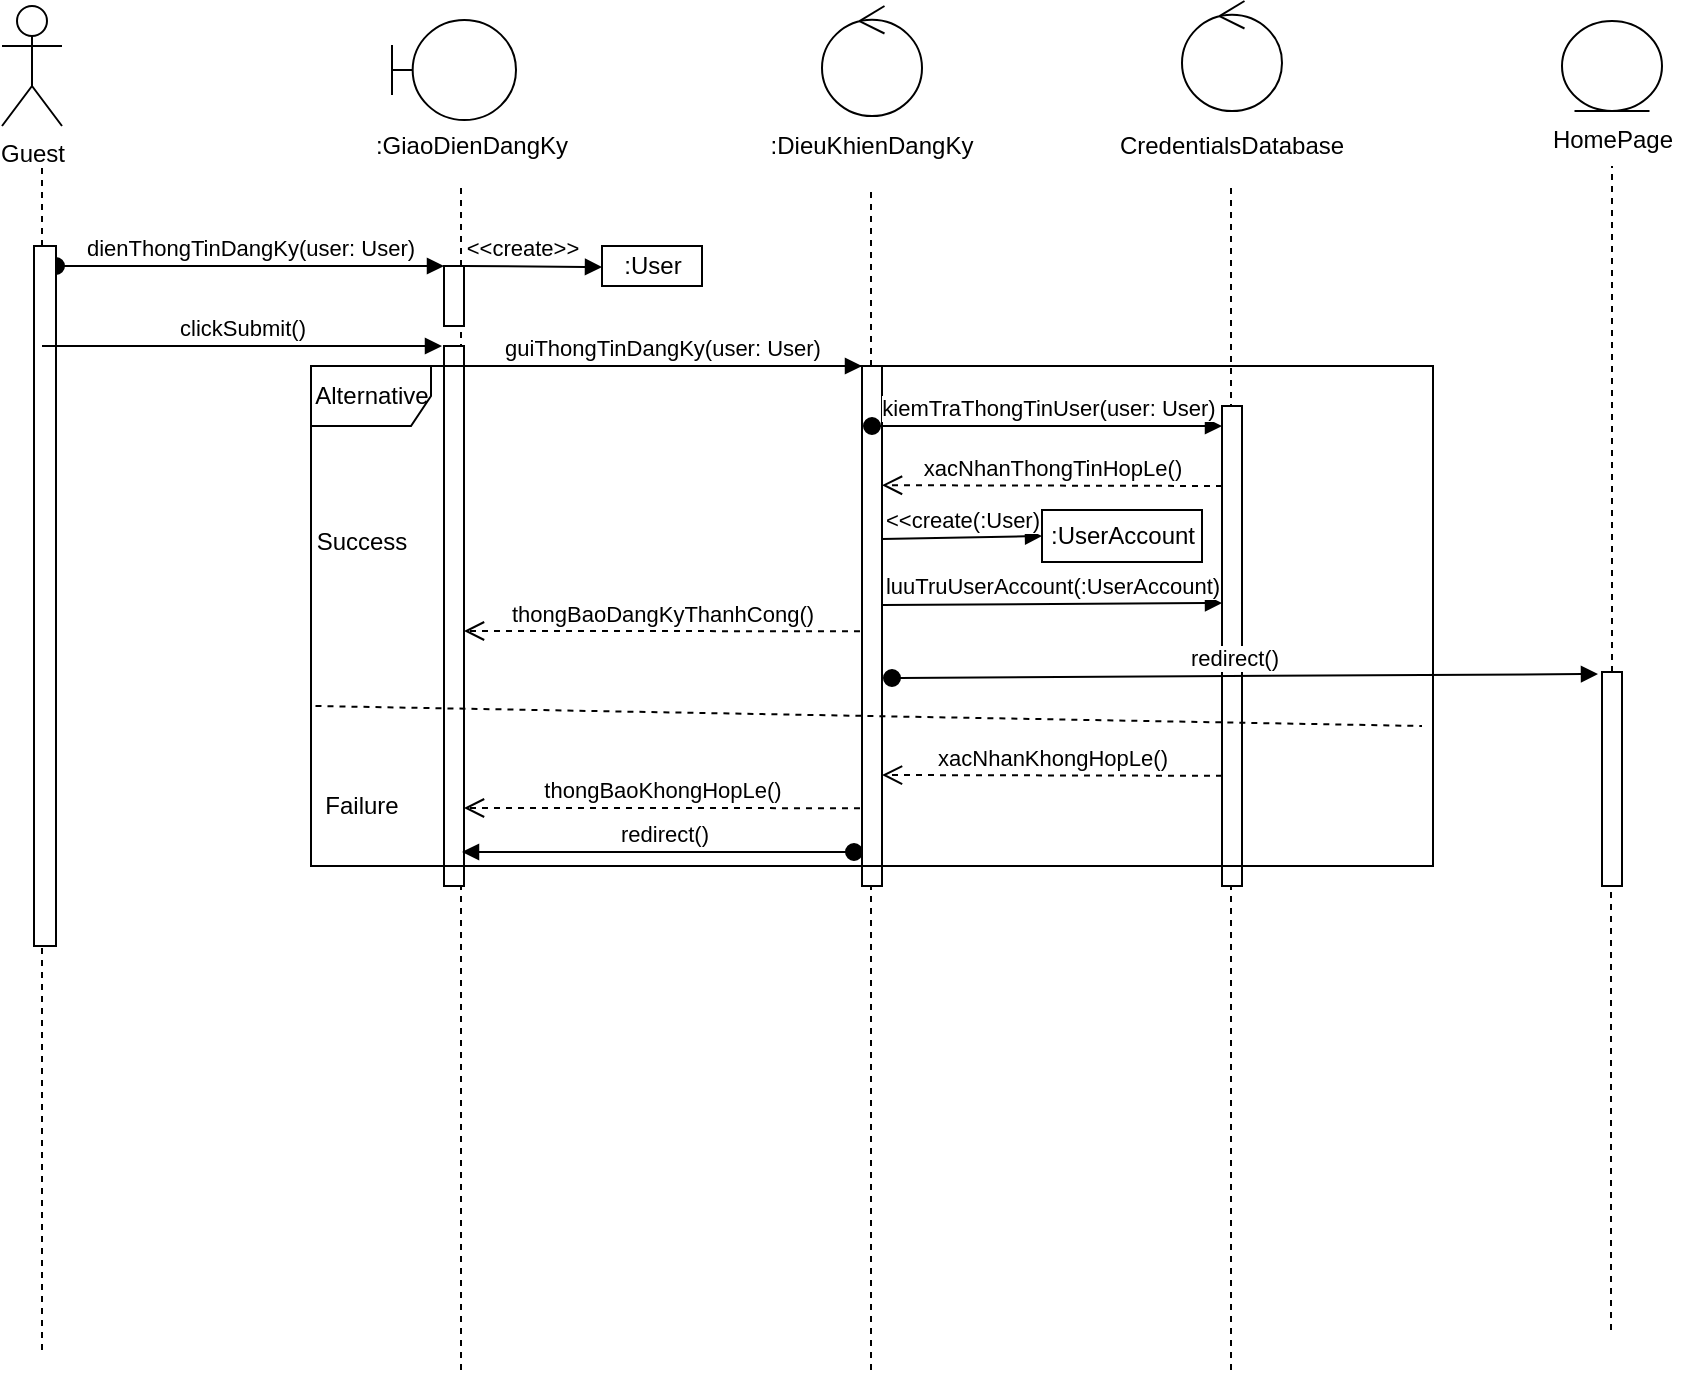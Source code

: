 <mxfile version="13.9.1" type="github">
  <diagram id="Mi9xJWpBx_9w5uoCApjv" name="Page-1">
    <mxGraphModel dx="1036" dy="462" grid="1" gridSize="10" guides="1" tooltips="1" connect="1" arrows="1" fold="1" page="1" pageScale="1" pageWidth="850" pageHeight="1100" math="0" shadow="0">
      <root>
        <mxCell id="0" />
        <mxCell id="1" parent="0" />
        <mxCell id="g6qYfJalkcrM1z8YLCrI-1" value="Guest" style="shape=umlActor;verticalLabelPosition=bottom;verticalAlign=top;html=1;outlineConnect=0;" vertex="1" parent="1">
          <mxGeometry x="70" y="40" width="30" height="60" as="geometry" />
        </mxCell>
        <mxCell id="g6qYfJalkcrM1z8YLCrI-2" value="" style="endArrow=none;dashed=1;html=1;" edge="1" parent="1" source="g6qYfJalkcrM1z8YLCrI-19">
          <mxGeometry width="50" height="50" relative="1" as="geometry">
            <mxPoint x="90" y="712" as="sourcePoint" />
            <mxPoint x="90" y="120" as="targetPoint" />
          </mxGeometry>
        </mxCell>
        <mxCell id="g6qYfJalkcrM1z8YLCrI-3" value="" style="shape=umlBoundary;whiteSpace=wrap;html=1;" vertex="1" parent="1">
          <mxGeometry x="265" y="47" width="62" height="50" as="geometry" />
        </mxCell>
        <mxCell id="g6qYfJalkcrM1z8YLCrI-4" value="" style="ellipse;shape=umlControl;whiteSpace=wrap;html=1;" vertex="1" parent="1">
          <mxGeometry x="480" y="40" width="50" height="55" as="geometry" />
        </mxCell>
        <mxCell id="g6qYfJalkcrM1z8YLCrI-5" value="" style="ellipse;shape=umlEntity;whiteSpace=wrap;html=1;" vertex="1" parent="1">
          <mxGeometry x="850" y="47.5" width="50" height="45" as="geometry" />
        </mxCell>
        <mxCell id="g6qYfJalkcrM1z8YLCrI-6" value="" style="endArrow=none;dashed=1;html=1;" edge="1" parent="1">
          <mxGeometry width="50" height="50" relative="1" as="geometry">
            <mxPoint x="299.5" y="722" as="sourcePoint" />
            <mxPoint x="299.5" y="130" as="targetPoint" />
          </mxGeometry>
        </mxCell>
        <mxCell id="g6qYfJalkcrM1z8YLCrI-8" value=":GiaoDienDangKy" style="text;html=1;strokeColor=none;fillColor=none;align=center;verticalAlign=middle;whiteSpace=wrap;rounded=0;" vertex="1" parent="1">
          <mxGeometry x="280" y="100" width="50" height="20" as="geometry" />
        </mxCell>
        <mxCell id="g6qYfJalkcrM1z8YLCrI-9" value=":DieuKhienDangKy" style="text;html=1;strokeColor=none;fillColor=none;align=center;verticalAlign=middle;whiteSpace=wrap;rounded=0;" vertex="1" parent="1">
          <mxGeometry x="485" y="100" width="40" height="20" as="geometry" />
        </mxCell>
        <mxCell id="g6qYfJalkcrM1z8YLCrI-11" value="" style="ellipse;shape=umlControl;whiteSpace=wrap;html=1;" vertex="1" parent="1">
          <mxGeometry x="660" y="37.5" width="50" height="55" as="geometry" />
        </mxCell>
        <mxCell id="g6qYfJalkcrM1z8YLCrI-12" value="CredentialsDatabase" style="text;html=1;strokeColor=none;fillColor=none;align=center;verticalAlign=middle;whiteSpace=wrap;rounded=0;" vertex="1" parent="1">
          <mxGeometry x="665" y="100" width="40" height="20" as="geometry" />
        </mxCell>
        <mxCell id="g6qYfJalkcrM1z8YLCrI-13" value="HomePage" style="text;html=1;strokeColor=none;fillColor=none;align=center;verticalAlign=middle;whiteSpace=wrap;rounded=0;" vertex="1" parent="1">
          <mxGeometry x="837.5" y="97" width="75" height="20" as="geometry" />
        </mxCell>
        <mxCell id="g6qYfJalkcrM1z8YLCrI-14" value="" style="endArrow=none;dashed=1;html=1;" edge="1" parent="1" source="g6qYfJalkcrM1z8YLCrI-27">
          <mxGeometry width="50" height="50" relative="1" as="geometry">
            <mxPoint x="504.5" y="722" as="sourcePoint" />
            <mxPoint x="504.5" y="130" as="targetPoint" />
          </mxGeometry>
        </mxCell>
        <mxCell id="g6qYfJalkcrM1z8YLCrI-16" value="" style="endArrow=none;dashed=1;html=1;" edge="1" parent="1">
          <mxGeometry width="50" height="50" relative="1" as="geometry">
            <mxPoint x="684.5" y="722" as="sourcePoint" />
            <mxPoint x="684.5" y="130" as="targetPoint" />
          </mxGeometry>
        </mxCell>
        <mxCell id="g6qYfJalkcrM1z8YLCrI-17" value="" style="html=1;points=[];perimeter=orthogonalPerimeter;" vertex="1" parent="1">
          <mxGeometry x="291" y="170" width="10" height="30" as="geometry" />
        </mxCell>
        <mxCell id="g6qYfJalkcrM1z8YLCrI-18" value="dienThongTinDangKy(user: User)" style="html=1;verticalAlign=bottom;startArrow=oval;endArrow=block;startSize=8;" edge="1" target="g6qYfJalkcrM1z8YLCrI-17" parent="1" source="g6qYfJalkcrM1z8YLCrI-19">
          <mxGeometry relative="1" as="geometry">
            <mxPoint x="100" y="210" as="sourcePoint" />
            <Array as="points">
              <mxPoint x="130" y="170" />
            </Array>
          </mxGeometry>
        </mxCell>
        <mxCell id="g6qYfJalkcrM1z8YLCrI-19" value="" style="html=1;points=[];perimeter=orthogonalPerimeter;" vertex="1" parent="1">
          <mxGeometry x="86" y="160" width="11" height="350" as="geometry" />
        </mxCell>
        <mxCell id="g6qYfJalkcrM1z8YLCrI-20" value="" style="endArrow=none;dashed=1;html=1;" edge="1" parent="1" target="g6qYfJalkcrM1z8YLCrI-19">
          <mxGeometry width="50" height="50" relative="1" as="geometry">
            <mxPoint x="90" y="712" as="sourcePoint" />
            <mxPoint x="90" y="120" as="targetPoint" />
          </mxGeometry>
        </mxCell>
        <mxCell id="g6qYfJalkcrM1z8YLCrI-21" value="clickSubmit()" style="html=1;verticalAlign=bottom;endArrow=block;" edge="1" parent="1">
          <mxGeometry width="80" relative="1" as="geometry">
            <mxPoint x="90" y="210" as="sourcePoint" />
            <mxPoint x="290" y="210" as="targetPoint" />
          </mxGeometry>
        </mxCell>
        <mxCell id="g6qYfJalkcrM1z8YLCrI-23" value="" style="html=1;points=[];perimeter=orthogonalPerimeter;" vertex="1" parent="1">
          <mxGeometry x="291" y="210" width="10" height="270" as="geometry" />
        </mxCell>
        <mxCell id="g6qYfJalkcrM1z8YLCrI-26" value="guiThongTinDangKy(user: User)" style="html=1;verticalAlign=bottom;endArrow=block;" edge="1" parent="1">
          <mxGeometry width="80" relative="1" as="geometry">
            <mxPoint x="300" y="220" as="sourcePoint" />
            <mxPoint x="500" y="220" as="targetPoint" />
          </mxGeometry>
        </mxCell>
        <mxCell id="g6qYfJalkcrM1z8YLCrI-27" value="" style="html=1;points=[];perimeter=orthogonalPerimeter;" vertex="1" parent="1">
          <mxGeometry x="500" y="220" width="10" height="260" as="geometry" />
        </mxCell>
        <mxCell id="g6qYfJalkcrM1z8YLCrI-28" value="" style="endArrow=none;dashed=1;html=1;" edge="1" parent="1" target="g6qYfJalkcrM1z8YLCrI-27">
          <mxGeometry width="50" height="50" relative="1" as="geometry">
            <mxPoint x="504.5" y="722" as="sourcePoint" />
            <mxPoint x="504.5" y="130" as="targetPoint" />
          </mxGeometry>
        </mxCell>
        <mxCell id="g6qYfJalkcrM1z8YLCrI-29" value="&amp;lt;&amp;lt;create&amp;gt;&amp;gt;" style="html=1;verticalAlign=bottom;endArrow=block;" edge="1" parent="1">
          <mxGeometry x="-0.159" width="80" relative="1" as="geometry">
            <mxPoint x="301" y="170" as="sourcePoint" />
            <mxPoint x="370" y="170.5" as="targetPoint" />
            <mxPoint as="offset" />
          </mxGeometry>
        </mxCell>
        <mxCell id="g6qYfJalkcrM1z8YLCrI-30" value=":User" style="html=1;" vertex="1" parent="1">
          <mxGeometry x="370" y="160" width="50" height="20" as="geometry" />
        </mxCell>
        <mxCell id="g6qYfJalkcrM1z8YLCrI-31" value="" style="html=1;points=[];perimeter=orthogonalPerimeter;" vertex="1" parent="1">
          <mxGeometry x="680" y="240" width="10" height="240" as="geometry" />
        </mxCell>
        <mxCell id="g6qYfJalkcrM1z8YLCrI-32" value="kiemTraThongTinUser(user: User)" style="html=1;verticalAlign=bottom;startArrow=oval;endArrow=block;startSize=8;" edge="1" target="g6qYfJalkcrM1z8YLCrI-31" parent="1">
          <mxGeometry relative="1" as="geometry">
            <mxPoint x="505" y="250" as="sourcePoint" />
          </mxGeometry>
        </mxCell>
        <mxCell id="g6qYfJalkcrM1z8YLCrI-38" value="xacNhanThongTinHopLe()" style="html=1;verticalAlign=bottom;endArrow=open;dashed=1;endSize=8;entryX=1.2;entryY=0.282;entryDx=0;entryDy=0;entryPerimeter=0;" edge="1" parent="1">
          <mxGeometry relative="1" as="geometry">
            <mxPoint x="510" y="279.6" as="targetPoint" />
            <mxPoint x="680" y="280" as="sourcePoint" />
          </mxGeometry>
        </mxCell>
        <mxCell id="g6qYfJalkcrM1z8YLCrI-39" value="thongBaoDangKyThanhCong()" style="html=1;verticalAlign=bottom;endArrow=open;dashed=1;endSize=8;entryX=1.2;entryY=0.282;entryDx=0;entryDy=0;entryPerimeter=0;exitX=-0.1;exitY=0.267;exitDx=0;exitDy=0;exitPerimeter=0;" edge="1" parent="1">
          <mxGeometry relative="1" as="geometry">
            <mxPoint x="301" y="352.5" as="targetPoint" />
            <mxPoint x="499" y="352.6" as="sourcePoint" />
          </mxGeometry>
        </mxCell>
        <mxCell id="g6qYfJalkcrM1z8YLCrI-41" value="xacNhanKhongHopLe()" style="html=1;verticalAlign=bottom;endArrow=open;dashed=1;endSize=8;entryX=1.2;entryY=0.282;entryDx=0;entryDy=0;entryPerimeter=0;" edge="1" parent="1">
          <mxGeometry relative="1" as="geometry">
            <mxPoint x="510" y="424.5" as="targetPoint" />
            <mxPoint x="680" y="424.9" as="sourcePoint" />
          </mxGeometry>
        </mxCell>
        <mxCell id="g6qYfJalkcrM1z8YLCrI-42" value="thongBaoKhongHopLe()" style="html=1;verticalAlign=bottom;endArrow=open;dashed=1;endSize=8;entryX=1.2;entryY=0.282;entryDx=0;entryDy=0;entryPerimeter=0;exitX=-0.1;exitY=0.364;exitDx=0;exitDy=0;exitPerimeter=0;" edge="1" parent="1">
          <mxGeometry relative="1" as="geometry">
            <mxPoint x="301" y="441.0" as="targetPoint" />
            <mxPoint x="499" y="441.08" as="sourcePoint" />
          </mxGeometry>
        </mxCell>
        <mxCell id="g6qYfJalkcrM1z8YLCrI-43" value="&amp;lt;&amp;lt;create(:User)" style="html=1;verticalAlign=bottom;endArrow=block;entryX=0;entryY=0.5;entryDx=0;entryDy=0;" edge="1" parent="1" target="g6qYfJalkcrM1z8YLCrI-48">
          <mxGeometry width="80" relative="1" as="geometry">
            <mxPoint x="510" y="306.5" as="sourcePoint" />
            <mxPoint x="580" y="306.5" as="targetPoint" />
          </mxGeometry>
        </mxCell>
        <mxCell id="g6qYfJalkcrM1z8YLCrI-44" value="Alternative" style="shape=umlFrame;whiteSpace=wrap;html=1;" vertex="1" parent="1">
          <mxGeometry x="224.5" y="220" width="561" height="250" as="geometry" />
        </mxCell>
        <mxCell id="g6qYfJalkcrM1z8YLCrI-48" value=":UserAccount" style="html=1;" vertex="1" parent="1">
          <mxGeometry x="590" y="292" width="80" height="26" as="geometry" />
        </mxCell>
        <mxCell id="g6qYfJalkcrM1z8YLCrI-52" value="redirect()" style="html=1;verticalAlign=bottom;startArrow=oval;endArrow=block;startSize=8;entryX=-0.2;entryY=0;entryDx=0;entryDy=0;entryPerimeter=0;" edge="1" parent="1">
          <mxGeometry x="-0.029" relative="1" as="geometry">
            <mxPoint x="515" y="376" as="sourcePoint" />
            <mxPoint x="868" y="374" as="targetPoint" />
            <mxPoint as="offset" />
          </mxGeometry>
        </mxCell>
        <mxCell id="g6qYfJalkcrM1z8YLCrI-53" value="" style="endArrow=none;dashed=1;html=1;" edge="1" parent="1" source="g6qYfJalkcrM1z8YLCrI-54">
          <mxGeometry width="50" height="50" relative="1" as="geometry">
            <mxPoint x="874.5" y="702" as="sourcePoint" />
            <mxPoint x="875" y="120" as="targetPoint" />
          </mxGeometry>
        </mxCell>
        <mxCell id="g6qYfJalkcrM1z8YLCrI-54" value="" style="html=1;points=[];perimeter=orthogonalPerimeter;" vertex="1" parent="1">
          <mxGeometry x="870" y="373" width="10" height="107" as="geometry" />
        </mxCell>
        <mxCell id="g6qYfJalkcrM1z8YLCrI-55" value="" style="endArrow=none;dashed=1;html=1;" edge="1" parent="1" target="g6qYfJalkcrM1z8YLCrI-54">
          <mxGeometry width="50" height="50" relative="1" as="geometry">
            <mxPoint x="874.5" y="702" as="sourcePoint" />
            <mxPoint x="874.5" y="110" as="targetPoint" />
          </mxGeometry>
        </mxCell>
        <mxCell id="g6qYfJalkcrM1z8YLCrI-56" value="redirect()" style="html=1;verticalAlign=bottom;startArrow=oval;endArrow=block;startSize=8;exitX=-0.4;exitY=0.54;exitDx=0;exitDy=0;exitPerimeter=0;" edge="1" parent="1">
          <mxGeometry x="-0.029" relative="1" as="geometry">
            <mxPoint x="496" y="463" as="sourcePoint" />
            <mxPoint x="300" y="463" as="targetPoint" />
            <mxPoint as="offset" />
          </mxGeometry>
        </mxCell>
        <mxCell id="g6qYfJalkcrM1z8YLCrI-60" value="luuTruUserAccount(:UserAccount)" style="html=1;verticalAlign=bottom;endArrow=block;" edge="1" parent="1">
          <mxGeometry width="80" relative="1" as="geometry">
            <mxPoint x="510" y="339.5" as="sourcePoint" />
            <mxPoint x="680" y="338.5" as="targetPoint" />
          </mxGeometry>
        </mxCell>
        <mxCell id="g6qYfJalkcrM1z8YLCrI-63" value="" style="endArrow=none;dashed=1;html=1;exitX=0.004;exitY=0.68;exitDx=0;exitDy=0;exitPerimeter=0;" edge="1" parent="1" source="g6qYfJalkcrM1z8YLCrI-44">
          <mxGeometry width="50" height="50" relative="1" as="geometry">
            <mxPoint x="280" y="420" as="sourcePoint" />
            <mxPoint x="780" y="400" as="targetPoint" />
          </mxGeometry>
        </mxCell>
        <mxCell id="g6qYfJalkcrM1z8YLCrI-64" value="Success" style="text;html=1;strokeColor=none;fillColor=none;align=center;verticalAlign=middle;whiteSpace=wrap;rounded=0;" vertex="1" parent="1">
          <mxGeometry x="230" y="298" width="40" height="20" as="geometry" />
        </mxCell>
        <mxCell id="g6qYfJalkcrM1z8YLCrI-65" value="Failure" style="text;html=1;strokeColor=none;fillColor=none;align=center;verticalAlign=middle;whiteSpace=wrap;rounded=0;" vertex="1" parent="1">
          <mxGeometry x="230" y="430" width="40" height="20" as="geometry" />
        </mxCell>
      </root>
    </mxGraphModel>
  </diagram>
</mxfile>
